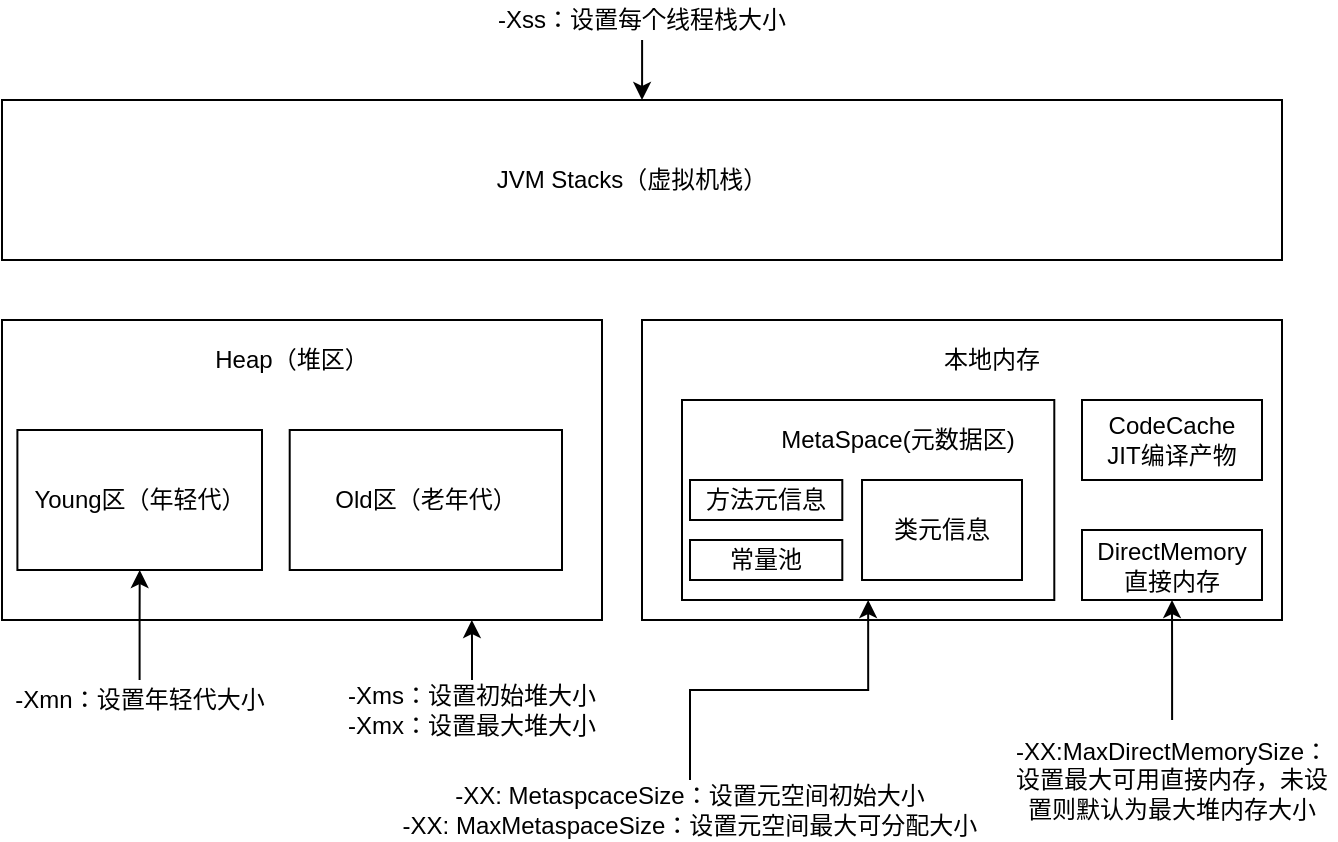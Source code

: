<mxfile version="14.2.3" type="device"><diagram id="z0o0GJt6IVcdZ3m4oY_c" name="Page-1"><mxGraphModel dx="1422" dy="762" grid="1" gridSize="10" guides="1" tooltips="1" connect="1" arrows="1" fold="1" page="1" pageScale="1" pageWidth="827" pageHeight="1169" math="0" shadow="0"><root><mxCell id="0"/><mxCell id="1" parent="0"/><mxCell id="PA8s-xiN0mcX3_rIMeji-1" value="" style="rounded=0;whiteSpace=wrap;html=1;" vertex="1" parent="1"><mxGeometry x="70" y="250" width="300" height="150" as="geometry"/></mxCell><mxCell id="PA8s-xiN0mcX3_rIMeji-2" value="Heap（堆区）" style="text;html=1;strokeColor=none;fillColor=none;align=center;verticalAlign=middle;whiteSpace=wrap;rounded=0;" vertex="1" parent="1"><mxGeometry x="170" y="260" width="90" height="20" as="geometry"/></mxCell><mxCell id="PA8s-xiN0mcX3_rIMeji-3" value="" style="rounded=0;whiteSpace=wrap;html=1;" vertex="1" parent="1"><mxGeometry x="70" y="140" width="640" height="80" as="geometry"/></mxCell><mxCell id="PA8s-xiN0mcX3_rIMeji-4" value="JVM Stacks（虚拟机栈）" style="text;html=1;strokeColor=none;fillColor=none;align=center;verticalAlign=middle;whiteSpace=wrap;rounded=0;" vertex="1" parent="1"><mxGeometry x="290" y="170" width="190" height="20" as="geometry"/></mxCell><mxCell id="PA8s-xiN0mcX3_rIMeji-5" value="" style="rounded=0;whiteSpace=wrap;html=1;" vertex="1" parent="1"><mxGeometry x="390" y="250" width="320" height="150" as="geometry"/></mxCell><mxCell id="PA8s-xiN0mcX3_rIMeji-6" value="本地内存" style="text;html=1;strokeColor=none;fillColor=none;align=center;verticalAlign=middle;whiteSpace=wrap;rounded=0;" vertex="1" parent="1"><mxGeometry x="520" y="260" width="90" height="20" as="geometry"/></mxCell><mxCell id="PA8s-xiN0mcX3_rIMeji-7" value="" style="rounded=0;whiteSpace=wrap;html=1;" vertex="1" parent="1"><mxGeometry x="410" y="290" width="186.15" height="100" as="geometry"/></mxCell><mxCell id="PA8s-xiN0mcX3_rIMeji-8" value="MetaSpace(元数据区)" style="text;html=1;strokeColor=none;fillColor=none;align=center;verticalAlign=middle;whiteSpace=wrap;rounded=0;" vertex="1" parent="1"><mxGeometry x="458.08" y="300" width="120" height="20" as="geometry"/></mxCell><mxCell id="PA8s-xiN0mcX3_rIMeji-9" value="CodeCache&lt;br&gt;JIT编译产物" style="rounded=0;whiteSpace=wrap;html=1;" vertex="1" parent="1"><mxGeometry x="610" y="290" width="90" height="40" as="geometry"/></mxCell><mxCell id="PA8s-xiN0mcX3_rIMeji-10" value="DirectMemory&lt;br&gt;直接内存" style="rounded=0;whiteSpace=wrap;html=1;" vertex="1" parent="1"><mxGeometry x="610" y="355" width="90" height="35" as="geometry"/></mxCell><mxCell id="PA8s-xiN0mcX3_rIMeji-11" value="方法元信息" style="rounded=0;whiteSpace=wrap;html=1;" vertex="1" parent="1"><mxGeometry x="414.0" y="330" width="76.15" height="20" as="geometry"/></mxCell><mxCell id="PA8s-xiN0mcX3_rIMeji-12" value="类元信息&lt;span style=&quot;color: rgba(0 , 0 , 0 , 0) ; font-family: monospace ; font-size: 0px&quot;&gt;%3CmxGraphModel%3E%3Croot%3E%3CmxCell%20id%3D%220%22%2F%3E%3CmxCell%20id%3D%221%22%20parent%3D%220%22%2F%3E%3CmxCell%20id%3D%222%22%20value%3D%22%E6%96%B9%E6%B3%95%E5%85%83%E4%BF%A1%E6%81%AF%22%20style%3D%22rounded%3D0%3BwhiteSpace%3Dwrap%3Bhtml%3D1%3B%22%20vertex%3D%221%22%20parent%3D%221%22%3E%3CmxGeometry%20x%3D%22414.0%22%20y%3D%22320%22%20width%3D%2276.15%22%20height%3D%2220%22%20as%3D%22geometry%22%2F%3E%3C%2FmxCell%3E%3C%2Froot%3E%3C%2FmxGraphModel%3E&lt;/span&gt;" style="rounded=0;whiteSpace=wrap;html=1;" vertex="1" parent="1"><mxGeometry x="500.01" y="330" width="79.99" height="50" as="geometry"/></mxCell><mxCell id="PA8s-xiN0mcX3_rIMeji-13" value="常量池" style="rounded=0;whiteSpace=wrap;html=1;" vertex="1" parent="1"><mxGeometry x="414.0" y="360" width="76.15" height="20" as="geometry"/></mxCell><mxCell id="PA8s-xiN0mcX3_rIMeji-15" value="Old区（老年代）" style="rounded=0;whiteSpace=wrap;html=1;" vertex="1" parent="1"><mxGeometry x="213.85" y="305" width="136.15" height="70" as="geometry"/></mxCell><mxCell id="PA8s-xiN0mcX3_rIMeji-16" value="Young区（年轻代）" style="rounded=0;whiteSpace=wrap;html=1;" vertex="1" parent="1"><mxGeometry x="77.7" y="305" width="122.3" height="70" as="geometry"/></mxCell><mxCell id="PA8s-xiN0mcX3_rIMeji-18" style="edgeStyle=orthogonalEdgeStyle;rounded=0;orthogonalLoop=1;jettySize=auto;html=1;" edge="1" parent="1" source="PA8s-xiN0mcX3_rIMeji-17" target="PA8s-xiN0mcX3_rIMeji-16"><mxGeometry relative="1" as="geometry"/></mxCell><mxCell id="PA8s-xiN0mcX3_rIMeji-17" value="-Xmn：设置年轻代大小" style="text;html=1;strokeColor=none;fillColor=none;align=center;verticalAlign=middle;whiteSpace=wrap;rounded=0;" vertex="1" parent="1"><mxGeometry x="73.85" y="430" width="130" height="20" as="geometry"/></mxCell><mxCell id="PA8s-xiN0mcX3_rIMeji-20" style="edgeStyle=orthogonalEdgeStyle;rounded=0;orthogonalLoop=1;jettySize=auto;html=1;" edge="1" parent="1" source="PA8s-xiN0mcX3_rIMeji-19" target="PA8s-xiN0mcX3_rIMeji-3"><mxGeometry relative="1" as="geometry"/></mxCell><mxCell id="PA8s-xiN0mcX3_rIMeji-19" value="-Xss：设置每个线程栈大小" style="text;html=1;strokeColor=none;fillColor=none;align=center;verticalAlign=middle;whiteSpace=wrap;rounded=0;" vertex="1" parent="1"><mxGeometry x="303.85" y="90" width="172.3" height="20" as="geometry"/></mxCell><mxCell id="PA8s-xiN0mcX3_rIMeji-22" style="edgeStyle=orthogonalEdgeStyle;rounded=0;orthogonalLoop=1;jettySize=auto;html=1;entryX=0.783;entryY=1;entryDx=0;entryDy=0;entryPerimeter=0;" edge="1" parent="1" source="PA8s-xiN0mcX3_rIMeji-21" target="PA8s-xiN0mcX3_rIMeji-1"><mxGeometry relative="1" as="geometry"/></mxCell><mxCell id="PA8s-xiN0mcX3_rIMeji-21" value="-Xms：设置初始堆大小&lt;br&gt;-Xmx：设置最大堆大小" style="text;html=1;strokeColor=none;fillColor=none;align=center;verticalAlign=middle;whiteSpace=wrap;rounded=0;" vertex="1" parent="1"><mxGeometry x="230" y="430" width="150" height="30" as="geometry"/></mxCell><mxCell id="PA8s-xiN0mcX3_rIMeji-25" style="edgeStyle=orthogonalEdgeStyle;rounded=0;orthogonalLoop=1;jettySize=auto;html=1;entryX=0.5;entryY=1;entryDx=0;entryDy=0;" edge="1" parent="1" source="PA8s-xiN0mcX3_rIMeji-23" target="PA8s-xiN0mcX3_rIMeji-7"><mxGeometry relative="1" as="geometry"/></mxCell><mxCell id="PA8s-xiN0mcX3_rIMeji-23" value="-XX: MetaspcaceSize：设置元空间初始大小&lt;br&gt;-XX: MaxMetaspaceSize：设置元空间最大可分配大小" style="text;html=1;strokeColor=none;fillColor=none;align=center;verticalAlign=middle;whiteSpace=wrap;rounded=0;" vertex="1" parent="1"><mxGeometry x="264" y="480" width="300" height="30" as="geometry"/></mxCell><mxCell id="PA8s-xiN0mcX3_rIMeji-26" style="edgeStyle=orthogonalEdgeStyle;rounded=0;orthogonalLoop=1;jettySize=auto;html=1;" edge="1" parent="1" source="PA8s-xiN0mcX3_rIMeji-24" target="PA8s-xiN0mcX3_rIMeji-10"><mxGeometry relative="1" as="geometry"/></mxCell><mxCell id="PA8s-xiN0mcX3_rIMeji-24" value="-XX:MaxDirectMemorySize：设置最大可用直接内存，未设置则默认为最大堆内存大小&lt;br&gt;" style="text;html=1;strokeColor=none;fillColor=none;align=center;verticalAlign=middle;whiteSpace=wrap;rounded=0;" vertex="1" parent="1"><mxGeometry x="573.07" y="450" width="163.85" height="60" as="geometry"/></mxCell></root></mxGraphModel></diagram></mxfile>